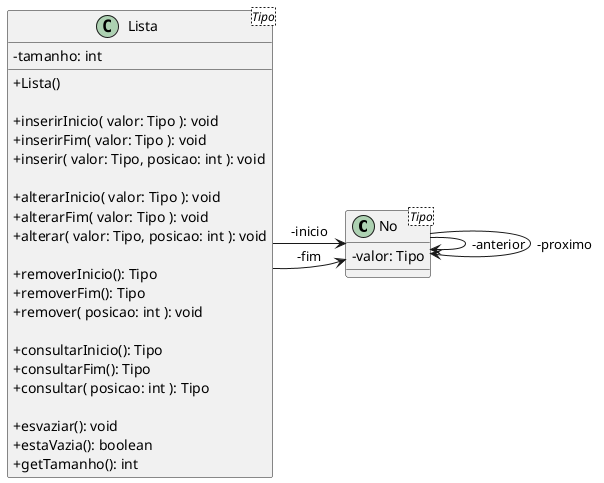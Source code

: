 @startuml

skinparam classAttributeIconSize 0

class No<Tipo> {
    - valor: Tipo
}

class Lista<Tipo> {

    - tamanho: int

    + Lista()

    + inserirInicio( valor: Tipo ): void
    + inserirFim( valor: Tipo ): void
    + inserir( valor: Tipo, posicao: int ): void

    + alterarInicio( valor: Tipo ): void
    + alterarFim( valor: Tipo ): void
    + alterar( valor: Tipo, posicao: int ): void

    + removerInicio(): Tipo
    + removerFim(): Tipo
    + remover( posicao: int ): void

    + consultarInicio(): Tipo
    + consultarFim(): Tipo
    + consultar( posicao: int ): Tipo

    + esvaziar(): void
    + estaVazia(): boolean
    + getTamanho(): int

}

Lista -> No: -inicio
Lista -> No: -fim

No -> No: -anterior
No -> No: -proximo

@enduml
